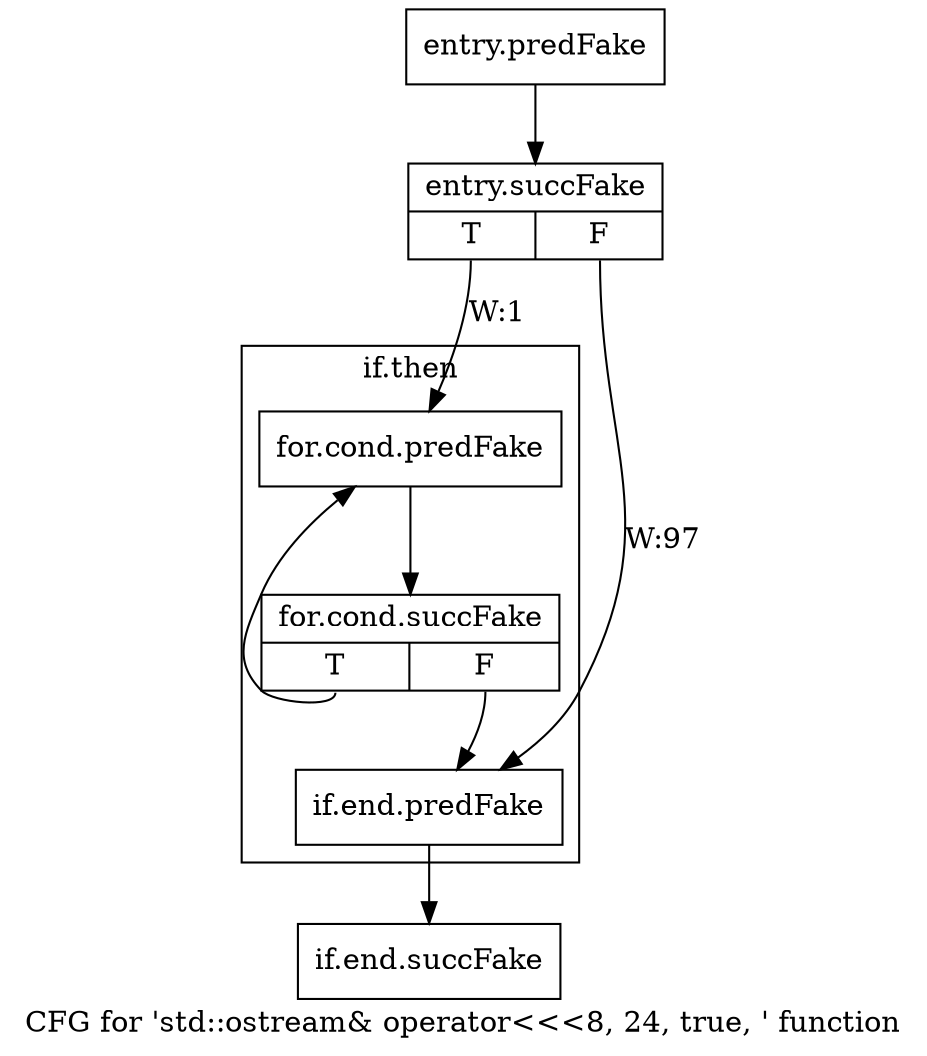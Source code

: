 digraph "CFG for 'std::ostream& operator\<\<\<8, 24, true, ' function" {
	label="CFG for 'std::ostream& operator\<\<\<8, 24, true, ' function";

	Node0x3655400 [shape=record,filename="",linenumber="",label="{entry.predFake}"];
	Node0x3655400 -> Node0x3663ea0[ callList="" memoryops="" filename="/tools/Xilinx/Vitis_HLS/2022.1/include/ap_fixed_base.h" execusionnum="96"];
	Node0x3663ea0 [shape=record,filename="/tools/Xilinx/Vitis_HLS/2022.1/include/ap_fixed_base.h",linenumber="2294",label="{entry.succFake|{<s0>T|<s1>F}}"];
	Node0x3663ea0:s0 -> Node0x36560d0[label="W:1" callList="" memoryops="" filename="/tools/Xilinx/Vitis_HLS/2022.1/include/ap_fixed_base.h" execusionnum="0"];
	Node0x3663ea0:s1 -> Node0x3656210[label="W:97"];
	Node0x3656210 [shape=record,filename="/tools/Xilinx/Vitis_HLS/2022.1/include/ap_fixed_base.h",linenumber="2298",label="{if.end.predFake}"];
	Node0x3656210 -> Node0x35fbcd0[ callList="" memoryops="" filename="/tools/Xilinx/Vitis_HLS/2022.1/include/ap_fixed_base.h" execusionnum="0"];
	Node0x35fbcd0 [shape=record,filename="/tools/Xilinx/Vitis_HLS/2022.1/include/ap_fixed_base.h",linenumber="2300",label="{if.end.succFake}"];
subgraph cluster_0 {
	label="if.then";
	tripcount="0";
	invocationtime="1";

	Node0x36560d0 [shape=record,filename="/tools/Xilinx/Vitis_HLS/2022.1/include/ap_fixed_base.h",linenumber="2295",label="{for.cond.predFake}"];
	Node0x36560d0 -> Node0x3652b90[ callList="" memoryops="" filename="/tools/Xilinx/Vitis_HLS/2022.1/include/ap_fixed_base.h" execusionnum="0"];
	Node0x3652b90 [shape=record,filename="/tools/Xilinx/Vitis_HLS/2022.1/include/ap_fixed_base.h",linenumber="2295",label="{for.cond.succFake|{<s0>T|<s1>F}}"];
	Node0x3652b90:s0 -> Node0x36560d0[ callList="" memoryops="" filename="/tools/Xilinx/Vitis_HLS/2022.1/include/ap_fixed_base.h" execusionnum="0"];
	Node0x3652b90:s1 -> Node0x3656210[ callList="" memoryops="" filename="/tools/Xilinx/Vitis_HLS/2022.1/include/ap_fixed_base.h" execusionnum="0"];
}
}
